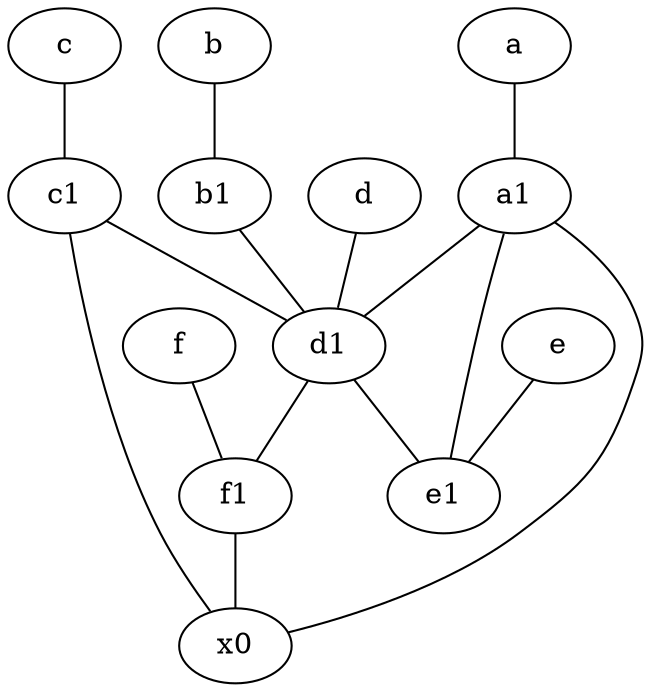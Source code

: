 graph {
	node [labelfontsize=50]
	x0 [labelfontsize=50]
	c1 [labelfontsize=50 pos="4.5,3!"]
	d [labelfontsize=50 pos="2,5!"]
	f1 [labelfontsize=50 pos="3,8!"]
	a [labelfontsize=50 pos="8,2!"]
	b [labelfontsize=50 pos="10,4!"]
	f [labelfontsize=50 pos="3,9!"]
	b1 [labelfontsize=50 pos="9,4!"]
	e [labelfontsize=50 pos="7,9!"]
	a1 [labelfontsize=50 pos="8,3!"]
	d1 [labelfontsize=50 pos="3,5!"]
	e1 [labelfontsize=50 pos="7,7!"]
	c [labelfontsize=50 pos="4.5,2!"]
	a1 -- d1
	d1 -- f1
	b -- b1
	a1 -- x0
	a1 -- e1
	d1 -- e1
	b1 -- d1
	e -- e1
	c -- c1
	d -- d1
	c1 -- d1
	f -- f1
	f1 -- x0
	c1 -- x0
	a -- a1
}
